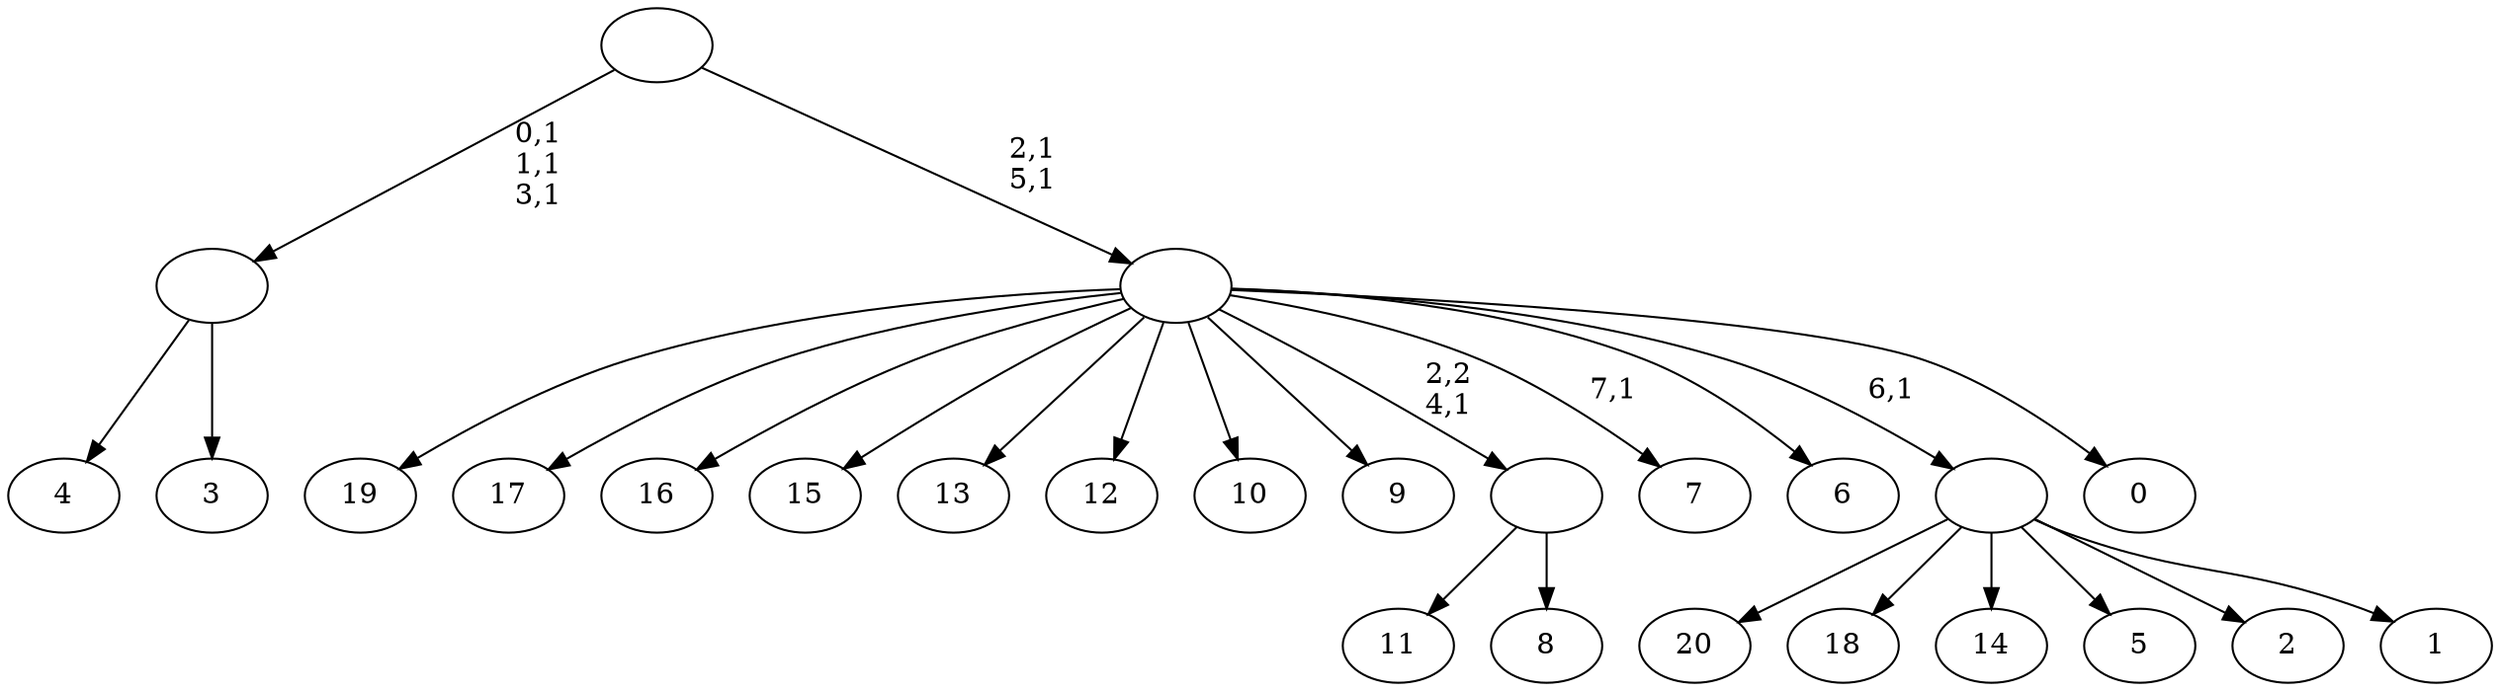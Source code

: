 digraph T {
	29 [label="20"]
	28 [label="19"]
	27 [label="18"]
	26 [label="17"]
	25 [label="16"]
	24 [label="15"]
	23 [label="14"]
	22 [label="13"]
	21 [label="12"]
	20 [label="11"]
	19 [label="10"]
	18 [label="9"]
	17 [label="8"]
	16 [label=""]
	15 [label="7"]
	13 [label="6"]
	12 [label="5"]
	11 [label="4"]
	10 [label="3"]
	9 [label=""]
	6 [label="2"]
	5 [label="1"]
	4 [label=""]
	3 [label="0"]
	2 [label=""]
	0 [label=""]
	16 -> 20 [label=""]
	16 -> 17 [label=""]
	9 -> 11 [label=""]
	9 -> 10 [label=""]
	4 -> 29 [label=""]
	4 -> 27 [label=""]
	4 -> 23 [label=""]
	4 -> 12 [label=""]
	4 -> 6 [label=""]
	4 -> 5 [label=""]
	2 -> 15 [label="7,1"]
	2 -> 28 [label=""]
	2 -> 26 [label=""]
	2 -> 25 [label=""]
	2 -> 24 [label=""]
	2 -> 22 [label=""]
	2 -> 21 [label=""]
	2 -> 19 [label=""]
	2 -> 18 [label=""]
	2 -> 16 [label="2,2\n4,1"]
	2 -> 13 [label=""]
	2 -> 4 [label="6,1"]
	2 -> 3 [label=""]
	0 -> 2 [label="2,1\n5,1"]
	0 -> 9 [label="0,1\n1,1\n3,1"]
}

